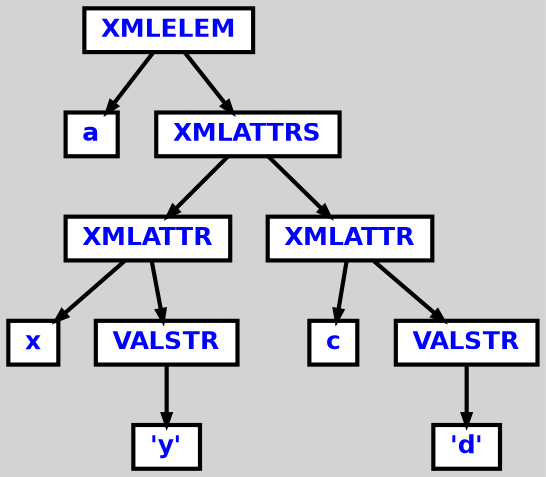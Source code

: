 digraph {

	ordering=out;
	ranksep=.4;
	bgcolor="lightgrey"; node [shape=box, fixedsize=false, fontsize=12, fontname="Helvetica-bold", fontcolor="blue"
		width=.25, height=.25, color="black", fillcolor="white", style="filled, solid, bold"];
	edge [arrowsize=.5, color="black", style="bold"]

  n0 [label="XMLELEM"];
  n1 [label="a"];
  n2 [label="XMLATTRS"];
  n2 [label="XMLATTRS"];
  n3 [label="XMLATTR"];
  n3 [label="XMLATTR"];
  n4 [label="x"];
  n5 [label="VALSTR"];
  n5 [label="VALSTR"];
  n6 [label="'y'"];
  n7 [label="XMLATTR"];
  n7 [label="XMLATTR"];
  n8 [label="c"];
  n9 [label="VALSTR"];
  n9 [label="VALSTR"];
  n10 [label="'d'"];

  n0 -> n1 // "XMLELEM" -> "a"
  n0 -> n2 // "XMLELEM" -> "XMLATTRS"
  n2 -> n3 // "XMLATTRS" -> "XMLATTR"
  n3 -> n4 // "XMLATTR" -> "x"
  n3 -> n5 // "XMLATTR" -> "VALSTR"
  n5 -> n6 // "VALSTR" -> "'y'"
  n2 -> n7 // "XMLATTRS" -> "XMLATTR"
  n7 -> n8 // "XMLATTR" -> "c"
  n7 -> n9 // "XMLATTR" -> "VALSTR"
  n9 -> n10 // "VALSTR" -> "'d'"

}
